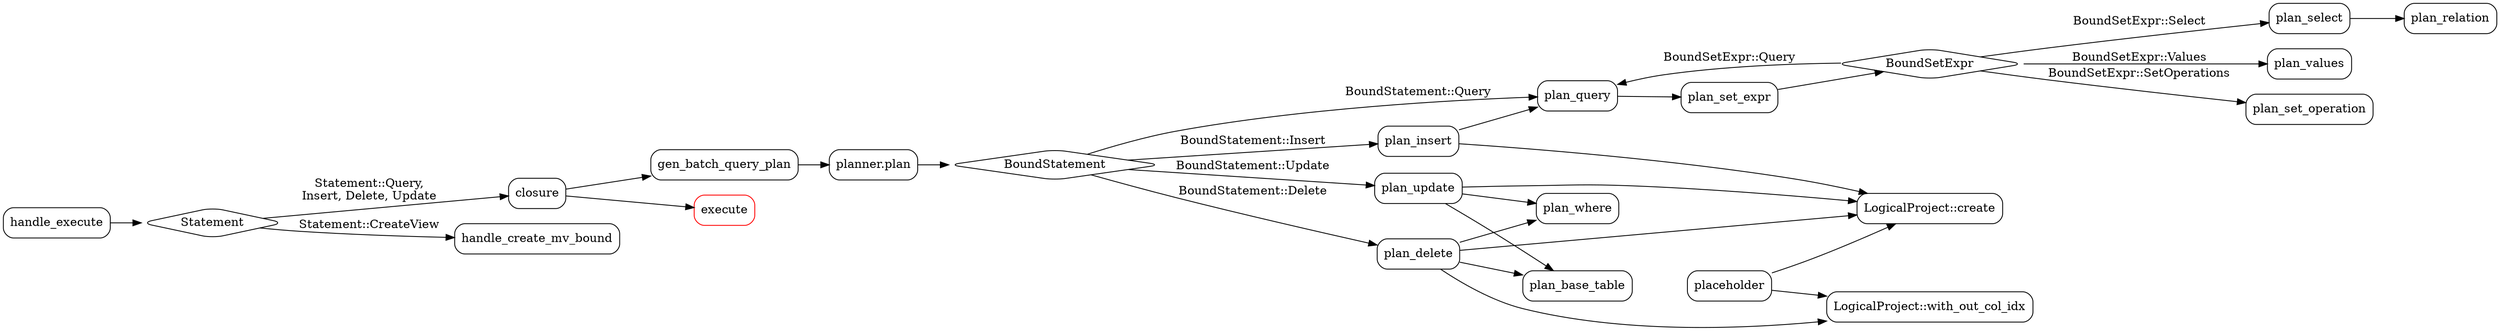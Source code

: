 digraph{
    node [shape=box;style=rounded;];
    newrank=true;
    rankdir=LR;  

    handle_execute->Statement;

    Statement[shape=diamond];

    Statement -> closure[label="Statement::Query,\nInsert, Delete, Update"];  

    closure -> gen_batch_query_plan;
    closure -> execute;

    execute[color=red];

    Statement -> handle_create_mv_bound[label="Statement::CreateView"];

    gen_batch_query_plan -> "planner.plan";

    "planner.plan" -> BoundStatement;

    BoundStatement[shape=diamond];

    BoundStatement -> plan_query[label="BoundStatement::Query"];
    plan_query -> plan_set_expr;
    
    plan_set_expr -> BoundSetExpr;

    BoundSetExpr[shape=diamond];

    BoundSetExpr -> plan_select[label="BoundSetExpr::Select"];

    BoundSetExpr -> plan_values[label="BoundSetExpr::Values"];

    BoundSetExpr -> plan_query[label="BoundSetExpr::Query"];

    BoundSetExpr -> plan_set_operation[label="BoundSetExpr::SetOperations"];

    plan_select -> plan_relation;

    BoundStatement -> plan_insert[label="BoundStatement::Insert"];
    plan_insert -> plan_query;
    plan_insert -> "LogicalProject::create";


    BoundStatement -> plan_delete[label="BoundStatement::Delete"]; 
    plan_delete -> plan_where;
    plan_delete -> plan_base_table;


    // 将 plan_where 和 plan_base_table 排在同一行
    { rank = same; plan_where; plan_base_table; }

    // 使用中转虚拟节点 anchor 帮助放 LogicalProject 节点“下移”
    plan_base_table -> "placeholder" [style=invis];

    "placeholder" -> "LogicalProject::with_out_col_idx";
    "placeholder" -> "LogicalProject::create";{ rank = same; plan_where; plan_base_table; }

    plan_delete -> "LogicalProject::with_out_col_idx";
    plan_delete -> "LogicalProject::create";    

    BoundStatement -> plan_update[label="BoundStatement::Update"];
    plan_update -> plan_where;
    plan_update -> plan_base_table;
    plan_update -> "LogicalProject::create";

}
